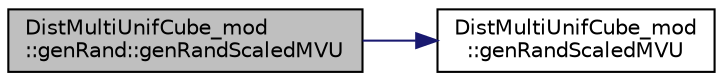 digraph "DistMultiUnifCube_mod::genRand::genRandScaledMVU"
{
 // LATEX_PDF_SIZE
  edge [fontname="Helvetica",fontsize="10",labelfontname="Helvetica",labelfontsize="10"];
  node [fontname="Helvetica",fontsize="10",shape=record];
  rankdir="LR";
  Node1 [label="DistMultiUnifCube_mod\l::genRand::genRandScaledMVU",height=0.2,width=0.4,color="black", fillcolor="grey75", style="filled", fontcolor="black",tooltip="Return a scaled MultiVariate Uniform (MVU) random vector with the zero mean and the input cubical Sup..."];
  Node1 -> Node2 [color="midnightblue",fontsize="10",style="solid",fontname="Helvetica"];
  Node2 [label="DistMultiUnifCube_mod\l::genRandScaledMVU",height=0.2,width=0.4,color="black", fillcolor="white", style="filled",URL="$namespaceDistMultiUnifCube__mod.html#ad639229b8218d399e64c58345ae874ed",tooltip="Return a scaled MultiVariate Uniform (MVU) random vector with the zero mean and the input cubical Sup..."];
}
